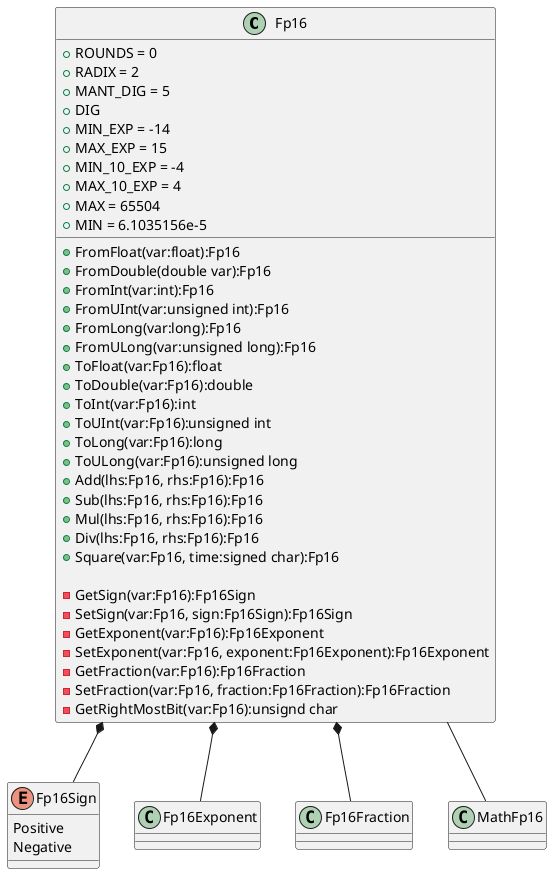 @startuml
class Fp16 {
    +ROUNDS = 0
    +RADIX = 2
    +MANT_DIG = 5
    +DIG
    +MIN_EXP = -14
    +MAX_EXP = 15
    +MIN_10_EXP = -4
    +MAX_10_EXP = 4
    +MAX = 65504
    +MIN = 6.1035156e-5


    +FromFloat(var:float):Fp16
    +FromDouble(double var):Fp16
    +FromInt(var:int):Fp16
    +FromUInt(var:unsigned int):Fp16
    +FromLong(var:long):Fp16
    +FromULong(var:unsigned long):Fp16
    +ToFloat(var:Fp16):float
    +ToDouble(var:Fp16):double
    +ToInt(var:Fp16):int
    +ToUInt(var:Fp16):unsigned int
    +ToLong(var:Fp16):long
    +ToULong(var:Fp16):unsigned long
    +Add(lhs:Fp16, rhs:Fp16):Fp16
    +Sub(lhs:Fp16, rhs:Fp16):Fp16
    +Mul(lhs:Fp16, rhs:Fp16):Fp16
    +Div(lhs:Fp16, rhs:Fp16):Fp16
    +Square(var:Fp16, time:signed char):Fp16

    -GetSign(var:Fp16):Fp16Sign
    -SetSign(var:Fp16, sign:Fp16Sign):Fp16Sign
    -GetExponent(var:Fp16):Fp16Exponent
    -SetExponent(var:Fp16, exponent:Fp16Exponent):Fp16Exponent
    -GetFraction(var:Fp16):Fp16Fraction
    -SetFraction(var:Fp16, fraction:Fp16Fraction):Fp16Fraction
    -GetRightMostBit(var:Fp16):unsignd char
}

enum Fp16Sign {
    Positive
    Negative
}

class Fp16Exponent

class Fp16Fraction

class MathFp16 {
}

Fp16 *-- Fp16Sign
Fp16 *-- Fp16Exponent
Fp16 *-- Fp16Fraction
Fp16 -- MathFp16
@enduml
